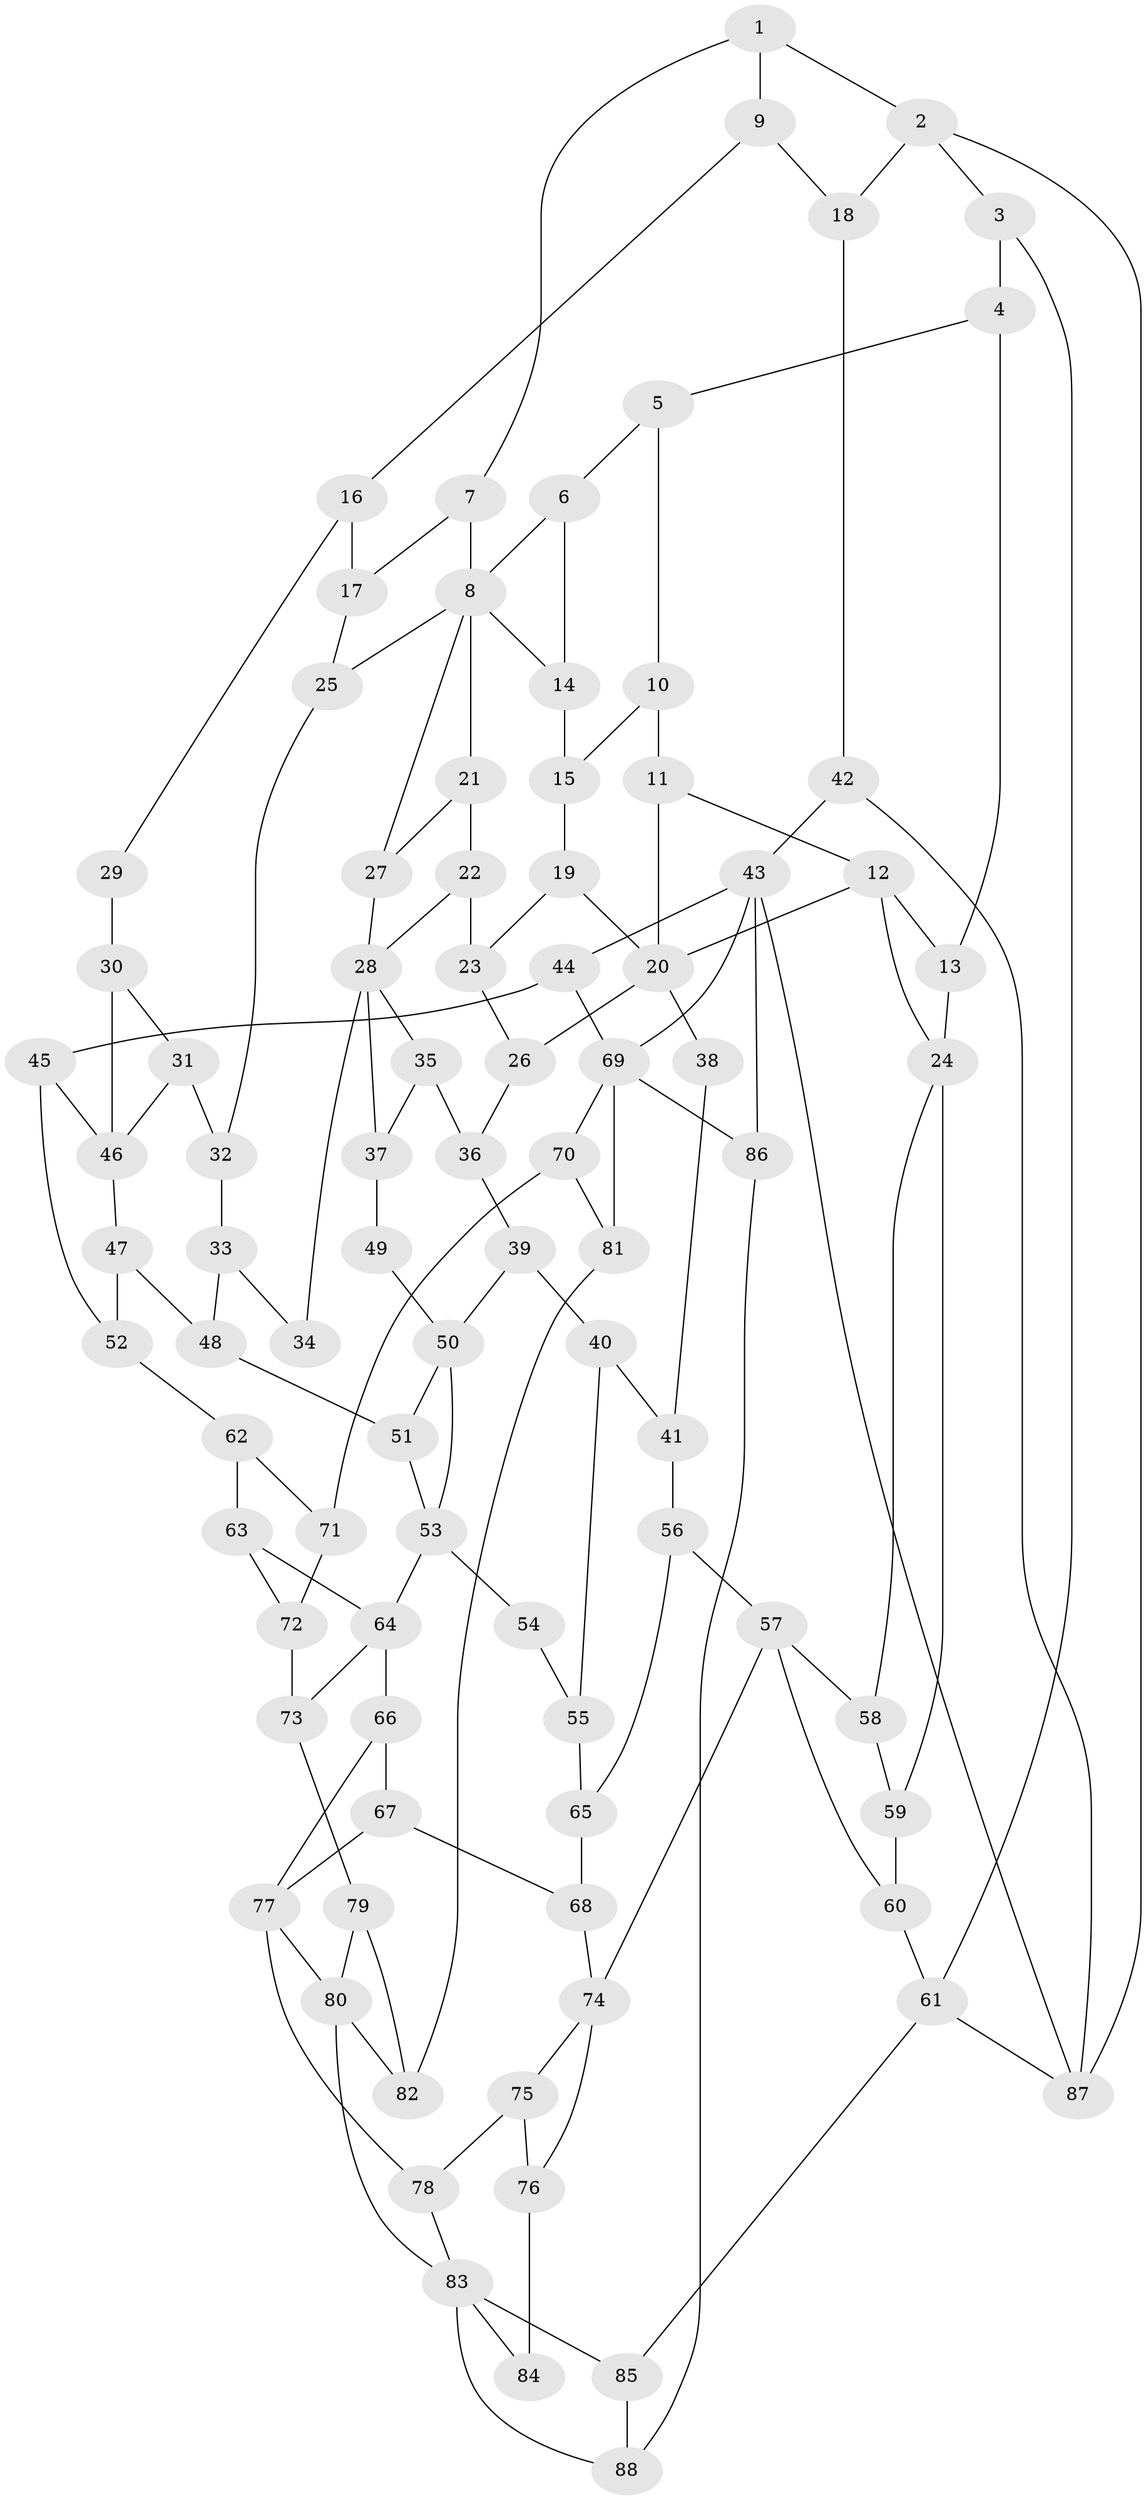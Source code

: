 // original degree distribution, {3: 0.0136986301369863, 4: 0.23972602739726026, 6: 0.22602739726027396, 5: 0.5205479452054794}
// Generated by graph-tools (version 1.1) at 2025/54/03/04/25 22:54:22]
// undirected, 88 vertices, 142 edges
graph export_dot {
  node [color=gray90,style=filled];
  1;
  2;
  3;
  4;
  5;
  6;
  7;
  8;
  9;
  10;
  11;
  12;
  13;
  14;
  15;
  16;
  17;
  18;
  19;
  20;
  21;
  22;
  23;
  24;
  25;
  26;
  27;
  28;
  29;
  30;
  31;
  32;
  33;
  34;
  35;
  36;
  37;
  38;
  39;
  40;
  41;
  42;
  43;
  44;
  45;
  46;
  47;
  48;
  49;
  50;
  51;
  52;
  53;
  54;
  55;
  56;
  57;
  58;
  59;
  60;
  61;
  62;
  63;
  64;
  65;
  66;
  67;
  68;
  69;
  70;
  71;
  72;
  73;
  74;
  75;
  76;
  77;
  78;
  79;
  80;
  81;
  82;
  83;
  84;
  85;
  86;
  87;
  88;
  1 -- 2 [weight=1.0];
  1 -- 7 [weight=1.0];
  1 -- 9 [weight=2.0];
  2 -- 3 [weight=1.0];
  2 -- 18 [weight=1.0];
  2 -- 87 [weight=1.0];
  3 -- 4 [weight=2.0];
  3 -- 61 [weight=1.0];
  4 -- 5 [weight=1.0];
  4 -- 13 [weight=2.0];
  5 -- 6 [weight=1.0];
  5 -- 10 [weight=1.0];
  6 -- 8 [weight=1.0];
  6 -- 14 [weight=2.0];
  7 -- 8 [weight=1.0];
  7 -- 17 [weight=1.0];
  8 -- 14 [weight=1.0];
  8 -- 21 [weight=1.0];
  8 -- 25 [weight=1.0];
  8 -- 27 [weight=1.0];
  9 -- 16 [weight=1.0];
  9 -- 18 [weight=1.0];
  10 -- 11 [weight=1.0];
  10 -- 15 [weight=1.0];
  11 -- 12 [weight=1.0];
  11 -- 20 [weight=1.0];
  12 -- 13 [weight=2.0];
  12 -- 20 [weight=1.0];
  12 -- 24 [weight=1.0];
  13 -- 24 [weight=2.0];
  14 -- 15 [weight=1.0];
  15 -- 19 [weight=1.0];
  16 -- 17 [weight=1.0];
  16 -- 29 [weight=1.0];
  17 -- 25 [weight=1.0];
  18 -- 42 [weight=1.0];
  19 -- 20 [weight=1.0];
  19 -- 23 [weight=1.0];
  20 -- 26 [weight=1.0];
  20 -- 38 [weight=2.0];
  21 -- 22 [weight=1.0];
  21 -- 27 [weight=1.0];
  22 -- 23 [weight=1.0];
  22 -- 28 [weight=1.0];
  23 -- 26 [weight=1.0];
  24 -- 58 [weight=1.0];
  24 -- 59 [weight=1.0];
  25 -- 32 [weight=1.0];
  26 -- 36 [weight=1.0];
  27 -- 28 [weight=1.0];
  28 -- 34 [weight=2.0];
  28 -- 35 [weight=1.0];
  28 -- 37 [weight=1.0];
  29 -- 30 [weight=2.0];
  30 -- 31 [weight=1.0];
  30 -- 46 [weight=3.0];
  31 -- 32 [weight=1.0];
  31 -- 46 [weight=1.0];
  32 -- 33 [weight=1.0];
  33 -- 34 [weight=1.0];
  33 -- 48 [weight=1.0];
  35 -- 36 [weight=1.0];
  35 -- 37 [weight=1.0];
  36 -- 39 [weight=1.0];
  37 -- 49 [weight=1.0];
  38 -- 41 [weight=1.0];
  39 -- 40 [weight=1.0];
  39 -- 50 [weight=1.0];
  40 -- 41 [weight=1.0];
  40 -- 55 [weight=1.0];
  41 -- 56 [weight=1.0];
  42 -- 43 [weight=1.0];
  42 -- 87 [weight=1.0];
  43 -- 44 [weight=1.0];
  43 -- 69 [weight=2.0];
  43 -- 86 [weight=1.0];
  43 -- 87 [weight=1.0];
  44 -- 45 [weight=1.0];
  44 -- 69 [weight=1.0];
  45 -- 46 [weight=1.0];
  45 -- 52 [weight=1.0];
  46 -- 47 [weight=1.0];
  47 -- 48 [weight=1.0];
  47 -- 52 [weight=1.0];
  48 -- 51 [weight=1.0];
  49 -- 50 [weight=2.0];
  50 -- 51 [weight=1.0];
  50 -- 53 [weight=1.0];
  51 -- 53 [weight=1.0];
  52 -- 62 [weight=1.0];
  53 -- 54 [weight=2.0];
  53 -- 64 [weight=2.0];
  54 -- 55 [weight=1.0];
  55 -- 65 [weight=1.0];
  56 -- 57 [weight=2.0];
  56 -- 65 [weight=1.0];
  57 -- 58 [weight=1.0];
  57 -- 60 [weight=1.0];
  57 -- 74 [weight=2.0];
  58 -- 59 [weight=1.0];
  59 -- 60 [weight=1.0];
  60 -- 61 [weight=1.0];
  61 -- 85 [weight=1.0];
  61 -- 87 [weight=1.0];
  62 -- 63 [weight=1.0];
  62 -- 71 [weight=1.0];
  63 -- 64 [weight=1.0];
  63 -- 72 [weight=1.0];
  64 -- 66 [weight=2.0];
  64 -- 73 [weight=1.0];
  65 -- 68 [weight=1.0];
  66 -- 67 [weight=1.0];
  66 -- 77 [weight=1.0];
  67 -- 68 [weight=1.0];
  67 -- 77 [weight=1.0];
  68 -- 74 [weight=1.0];
  69 -- 70 [weight=1.0];
  69 -- 81 [weight=1.0];
  69 -- 86 [weight=1.0];
  70 -- 71 [weight=1.0];
  70 -- 81 [weight=1.0];
  71 -- 72 [weight=1.0];
  72 -- 73 [weight=1.0];
  73 -- 79 [weight=1.0];
  74 -- 75 [weight=1.0];
  74 -- 76 [weight=1.0];
  75 -- 76 [weight=1.0];
  75 -- 78 [weight=1.0];
  76 -- 84 [weight=1.0];
  77 -- 78 [weight=2.0];
  77 -- 80 [weight=2.0];
  78 -- 83 [weight=1.0];
  79 -- 80 [weight=1.0];
  79 -- 82 [weight=1.0];
  80 -- 82 [weight=1.0];
  80 -- 83 [weight=1.0];
  81 -- 82 [weight=1.0];
  83 -- 84 [weight=2.0];
  83 -- 85 [weight=1.0];
  83 -- 88 [weight=1.0];
  85 -- 88 [weight=1.0];
  86 -- 88 [weight=1.0];
}
